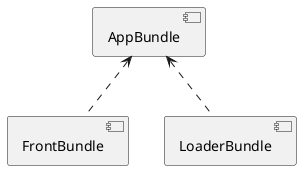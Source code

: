 @startuml
skinparam monochrome true

[AppBundle]
[FrontBundle] 
[LoaderBundle]  

[AppBundle] <.. [FrontBundle]
[AppBundle] <.. [LoaderBundle]

@enduml